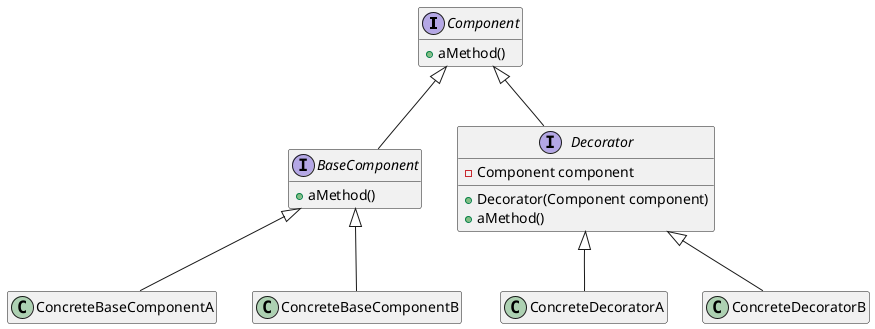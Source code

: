 @startuml DecoratorPattern
hide empty members

interface Component{
    + aMethod()
} 

interface BaseComponent{
    + aMethod()
}

interface Decorator{
    - Component component
    + Decorator(Component component)
    + aMethod()
}

class ConcreteBaseComponentA{
}

class ConcreteBaseComponentB{
}

class ConcreteDecoratorA{
}

class ConcreteDecoratorB{
}

Component <|-- BaseComponent
Component <|-- Decorator
BaseComponent <|-- ConcreteBaseComponentA
BaseComponent <|-- ConcreteBaseComponentB
Decorator <|-- ConcreteDecoratorA
Decorator <|-- ConcreteDecoratorB

@enduml
